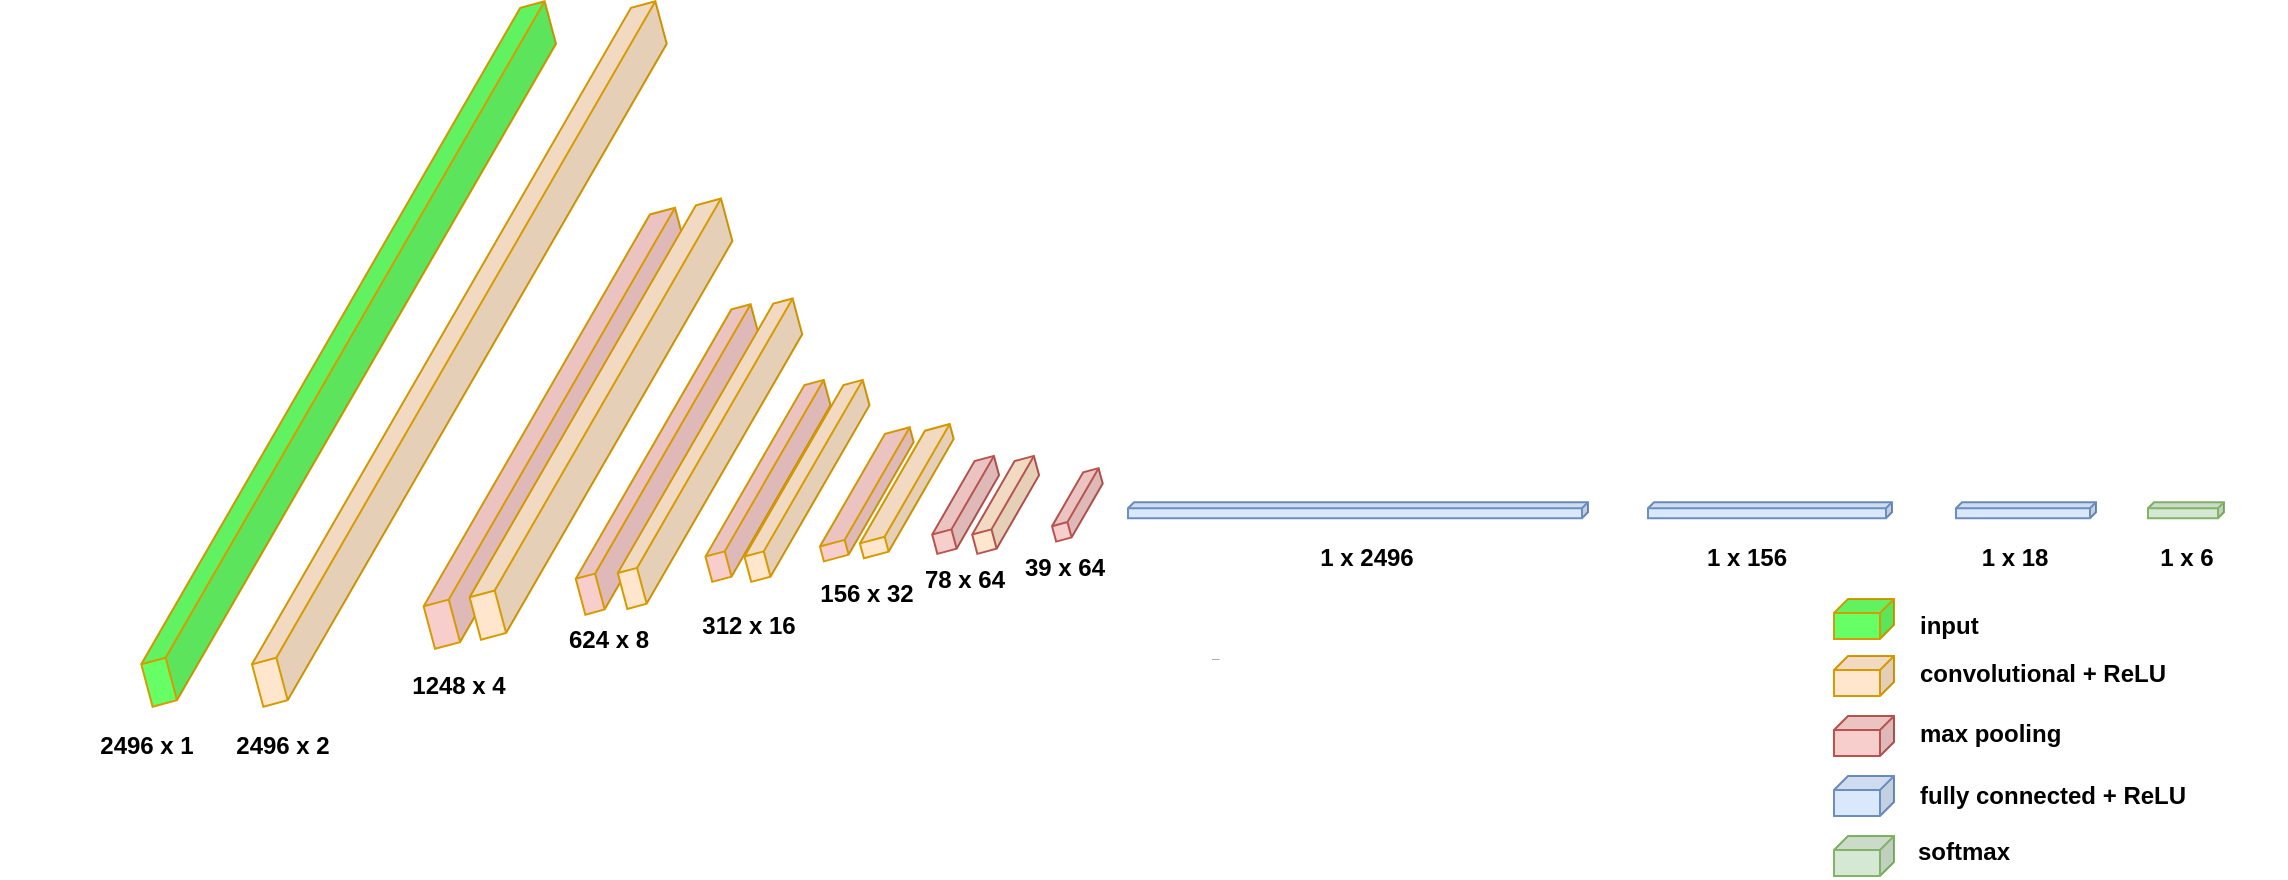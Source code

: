 <mxfile version="15.1.4" type="github">
  <diagram id="QJjx0-fPxzvcmYibJWj1" name="Page-1">
    <mxGraphModel dx="1609" dy="468" grid="1" gridSize="10" guides="1" tooltips="1" connect="1" arrows="1" fold="1" page="1" pageScale="1" pageWidth="827" pageHeight="583" math="0" shadow="0">
      <root>
        <mxCell id="0" />
        <mxCell id="1" parent="0" />
        <mxCell id="4f-DMQIj-ya-iA7LCkDa-1" value="" style="shape=cube;whiteSpace=wrap;html=1;boundedLbl=1;backgroundOutline=1;darkOpacity=0.05;darkOpacity2=0.1;size=160;direction=east;flipH=1;strokeColor=#d79b00;rotation=345;fillColor=#F8CECC;" parent="1" vertex="1">
          <mxGeometry x="-163" y="191.13" width="173" height="182" as="geometry" />
        </mxCell>
        <mxCell id="4f-DMQIj-ya-iA7LCkDa-4" value="" style="shape=cube;whiteSpace=wrap;html=1;boundedLbl=1;backgroundOutline=1;darkOpacity=0.05;darkOpacity2=0.1;size=110;direction=east;flipH=1;strokeColor=#d79b00;rotation=345;fillColor=#F8CECC;" parent="1" vertex="1">
          <mxGeometry x="-80" y="233.44" width="120" height="128.56" as="geometry" />
        </mxCell>
        <mxCell id="4f-DMQIj-ya-iA7LCkDa-7" value="" style="shape=cube;whiteSpace=wrap;html=1;boundedLbl=1;backgroundOutline=1;darkOpacity=0.05;darkOpacity2=0.1;size=70;direction=east;flipH=1;strokeColor=#d79b00;rotation=345;fillColor=#F8CECC;" parent="1" vertex="1">
          <mxGeometry x="-10" y="266.88" width="80" height="83.12" as="geometry" />
        </mxCell>
        <mxCell id="4f-DMQIj-ya-iA7LCkDa-11" value="" style="shape=cube;whiteSpace=wrap;html=1;boundedLbl=1;backgroundOutline=1;darkOpacity=0.05;darkOpacity2=0.1;size=46;direction=east;flipH=1;strokeColor=#d79b00;rotation=345;fillColor=#F8CECC;" parent="1" vertex="1">
          <mxGeometry x="50" y="288.29" width="58.82" height="53.71" as="geometry" />
        </mxCell>
        <mxCell id="4f-DMQIj-ya-iA7LCkDa-15" value="" style="shape=cube;whiteSpace=wrap;html=1;boundedLbl=1;backgroundOutline=1;darkOpacity=0.05;darkOpacity2=0.1;size=22;direction=east;flipH=1;fillColor=#f8cecc;strokeColor=#b85450;rotation=345;" parent="1" vertex="1">
          <mxGeometry x="169.69" y="305.44" width="30" height="30" as="geometry" />
        </mxCell>
        <mxCell id="4f-DMQIj-ya-iA7LCkDa-20" value="" style="shape=cube;whiteSpace=wrap;html=1;boundedLbl=1;backgroundOutline=1;darkOpacity=0.05;darkOpacity2=0.1;size=3;direction=east;flipH=1;fillColor=#dae8fc;strokeColor=#6c8ebf;" parent="1" vertex="1">
          <mxGeometry x="210" y="319.13" width="230" height="8" as="geometry" />
        </mxCell>
        <mxCell id="4f-DMQIj-ya-iA7LCkDa-21" value="" style="shape=cube;whiteSpace=wrap;html=1;boundedLbl=1;backgroundOutline=1;darkOpacity=0.05;darkOpacity2=0.1;size=3;direction=east;flipH=1;fillColor=#dae8fc;strokeColor=#6c8ebf;" parent="1" vertex="1">
          <mxGeometry x="470" y="319.13" width="122" height="8" as="geometry" />
        </mxCell>
        <mxCell id="4f-DMQIj-ya-iA7LCkDa-22" value="" style="shape=cube;whiteSpace=wrap;html=1;boundedLbl=1;backgroundOutline=1;darkOpacity=0.05;darkOpacity2=0.1;size=3;direction=east;flipH=1;fillColor=#dae8fc;strokeColor=#6c8ebf;" parent="1" vertex="1">
          <mxGeometry x="624" y="319.13" width="70" height="8" as="geometry" />
        </mxCell>
        <mxCell id="4f-DMQIj-ya-iA7LCkDa-23" value="" style="shape=cube;whiteSpace=wrap;html=1;boundedLbl=1;backgroundOutline=1;darkOpacity=0.05;darkOpacity2=0.1;size=7;direction=east;flipH=1;fillColor=#ffe6cc;strokeColor=#d79b00;" parent="1" vertex="1">
          <mxGeometry x="563" y="396" width="30" height="20" as="geometry" />
        </mxCell>
        <mxCell id="4f-DMQIj-ya-iA7LCkDa-24" value="" style="shape=cube;whiteSpace=wrap;html=1;boundedLbl=1;backgroundOutline=1;darkOpacity=0.05;darkOpacity2=0.1;size=7;direction=east;flipH=1;fillColor=#f8cecc;strokeColor=#b85450;" parent="1" vertex="1">
          <mxGeometry x="563" y="426" width="30" height="20" as="geometry" />
        </mxCell>
        <mxCell id="4f-DMQIj-ya-iA7LCkDa-26" value="" style="shape=cube;whiteSpace=wrap;html=1;boundedLbl=1;backgroundOutline=1;darkOpacity=0.05;darkOpacity2=0.1;size=7;direction=east;flipH=1;fillColor=#dae8fc;strokeColor=#6c8ebf;" parent="1" vertex="1">
          <mxGeometry x="563" y="456" width="30" height="20" as="geometry" />
        </mxCell>
        <mxCell id="4f-DMQIj-ya-iA7LCkDa-27" value="" style="shape=cube;whiteSpace=wrap;html=1;boundedLbl=1;backgroundOutline=1;darkOpacity=0.05;darkOpacity2=0.1;size=3;direction=east;flipH=1;fillColor=#d5e8d4;strokeColor=#82b366;" parent="1" vertex="1">
          <mxGeometry x="720" y="319.13" width="38" height="8" as="geometry" />
        </mxCell>
        <mxCell id="4f-DMQIj-ya-iA7LCkDa-28" value="" style="shape=cube;whiteSpace=wrap;html=1;boundedLbl=1;backgroundOutline=1;darkOpacity=0.05;darkOpacity2=0.1;size=7;direction=east;flipH=1;fillColor=#d5e8d4;strokeColor=#82b366;" parent="1" vertex="1">
          <mxGeometry x="563" y="486" width="30" height="20" as="geometry" />
        </mxCell>
        <mxCell id="4f-DMQIj-ya-iA7LCkDa-38" value="2496 x 2" style="text;html=1;strokeColor=none;fillColor=none;align=center;verticalAlign=middle;whiteSpace=wrap;rounded=0;fontStyle=1" parent="1" vertex="1">
          <mxGeometry x="-262" y="426" width="99" height="30" as="geometry" />
        </mxCell>
        <mxCell id="4f-DMQIj-ya-iA7LCkDa-50" value="convolutional + ReLU" style="text;html=1;strokeColor=none;fillColor=none;align=left;verticalAlign=middle;whiteSpace=wrap;rounded=0;fontStyle=1" parent="1" vertex="1">
          <mxGeometry x="604" y="393.06" width="138" height="23.88" as="geometry" />
        </mxCell>
        <mxCell id="4f-DMQIj-ya-iA7LCkDa-51" value="max pooling" style="text;html=1;strokeColor=none;fillColor=none;align=left;verticalAlign=middle;whiteSpace=wrap;rounded=0;fontStyle=1" parent="1" vertex="1">
          <mxGeometry x="604" y="423.06" width="138" height="23.88" as="geometry" />
        </mxCell>
        <mxCell id="4f-DMQIj-ya-iA7LCkDa-52" value="fully connected + ReLU" style="text;html=1;strokeColor=none;fillColor=none;align=left;verticalAlign=middle;whiteSpace=wrap;rounded=0;fontStyle=1" parent="1" vertex="1">
          <mxGeometry x="604" y="454.12" width="138" height="23.88" as="geometry" />
        </mxCell>
        <mxCell id="4f-DMQIj-ya-iA7LCkDa-53" value="softmax" style="text;html=1;strokeColor=none;fillColor=none;align=left;verticalAlign=middle;whiteSpace=wrap;rounded=0;fontStyle=1" parent="1" vertex="1">
          <mxGeometry x="603" y="482.12" width="138" height="23.88" as="geometry" />
        </mxCell>
        <mxCell id="0hlM5YRZBhclHTop9J4i-5" value="" style="shape=cube;whiteSpace=wrap;html=1;boundedLbl=1;backgroundOutline=1;darkOpacity=0.05;darkOpacity2=0.1;size=30;direction=east;flipH=1;fillColor=#f8cecc;strokeColor=#b85450;rotation=345;" parent="1" vertex="1">
          <mxGeometry x="108.82" y="300.44" width="40" height="40" as="geometry" />
        </mxCell>
        <mxCell id="0hlM5YRZBhclHTop9J4i-14" value="" style="shape=cube;whiteSpace=wrap;html=1;boundedLbl=1;backgroundOutline=1;darkOpacity=0.05;darkOpacity2=0.1;size=268;direction=east;flipH=1;strokeColor=#d79b00;fillColor=#66FF66;aspect=fixed;rotation=-15;" parent="1" vertex="1">
          <mxGeometry x="-320" y="100" width="280.64" height="290" as="geometry" />
        </mxCell>
        <mxCell id="0hlM5YRZBhclHTop9J4i-15" value="" style="shape=cube;whiteSpace=wrap;html=1;boundedLbl=1;backgroundOutline=1;darkOpacity=0.05;darkOpacity2=0.1;size=268;direction=east;flipH=1;strokeColor=#d79b00;aspect=fixed;fillColor=#FFE6CC;rotation=345;" parent="1" vertex="1">
          <mxGeometry x="-264.64" y="100" width="280.64" height="290" as="geometry" />
        </mxCell>
        <mxCell id="0hlM5YRZBhclHTop9J4i-16" value="" style="shape=cube;whiteSpace=wrap;html=1;boundedLbl=1;backgroundOutline=1;darkOpacity=0.05;darkOpacity2=0.1;size=160;direction=east;flipH=1;fillColor=#ffe6cc;strokeColor=#d79b00;rotation=345;" parent="1" vertex="1">
          <mxGeometry x="-140" y="186.56" width="173" height="182" as="geometry" />
        </mxCell>
        <mxCell id="0hlM5YRZBhclHTop9J4i-19" value="" style="shape=cube;whiteSpace=wrap;html=1;boundedLbl=1;backgroundOutline=1;darkOpacity=0.05;darkOpacity2=0.1;size=110;direction=east;flipH=1;fillColor=#ffe6cc;strokeColor=#d79b00;rotation=345;" parent="1" vertex="1">
          <mxGeometry x="-59" y="230.56" width="120" height="128.56" as="geometry" />
        </mxCell>
        <mxCell id="0hlM5YRZBhclHTop9J4i-21" value="" style="shape=cube;whiteSpace=wrap;html=1;boundedLbl=1;backgroundOutline=1;darkOpacity=0.05;darkOpacity2=0.1;size=70;direction=east;flipH=1;fillColor=#ffe6cc;strokeColor=#d79b00;rotation=345;" parent="1" vertex="1">
          <mxGeometry x="9.5" y="266.88" width="80" height="83.12" as="geometry" />
        </mxCell>
        <mxCell id="0hlM5YRZBhclHTop9J4i-23" value="" style="shape=cube;whiteSpace=wrap;html=1;boundedLbl=1;backgroundOutline=1;darkOpacity=0.05;darkOpacity2=0.1;size=46;direction=east;flipH=1;fillColor=#ffe6cc;strokeColor=#d79b00;rotation=345;" parent="1" vertex="1">
          <mxGeometry x="70" y="286.73" width="58.82" height="53.71" as="geometry" />
        </mxCell>
        <mxCell id="0hlM5YRZBhclHTop9J4i-26" value="" style="shape=cube;whiteSpace=wrap;html=1;boundedLbl=1;backgroundOutline=1;darkOpacity=0.05;darkOpacity2=0.1;size=30;direction=east;flipH=1;strokeColor=#b85450;rotation=345;fillColor=#FFE6CC;" parent="1" vertex="1">
          <mxGeometry x="128.82" y="300.44" width="40" height="40" as="geometry" />
        </mxCell>
        <mxCell id="0hlM5YRZBhclHTop9J4i-28" value="1248 x 4" style="text;html=1;strokeColor=none;fillColor=none;align=center;verticalAlign=middle;whiteSpace=wrap;rounded=0;fontStyle=1" parent="1" vertex="1">
          <mxGeometry x="-173.82" y="396" width="99" height="30" as="geometry" />
        </mxCell>
        <mxCell id="0hlM5YRZBhclHTop9J4i-29" value="624 x 8" style="text;html=1;strokeColor=none;fillColor=none;align=center;verticalAlign=middle;whiteSpace=wrap;rounded=0;fontStyle=1" parent="1" vertex="1">
          <mxGeometry x="-99" y="373.13" width="99" height="30" as="geometry" />
        </mxCell>
        <mxCell id="0hlM5YRZBhclHTop9J4i-30" value="312 x 16" style="text;html=1;strokeColor=none;fillColor=none;align=center;verticalAlign=middle;whiteSpace=wrap;rounded=0;fontStyle=1" parent="1" vertex="1">
          <mxGeometry x="-29" y="366" width="99" height="30" as="geometry" />
        </mxCell>
        <mxCell id="0hlM5YRZBhclHTop9J4i-31" value="156 x 32" style="text;html=1;strokeColor=none;fillColor=none;align=center;verticalAlign=middle;whiteSpace=wrap;rounded=0;fontStyle=1" parent="1" vertex="1">
          <mxGeometry x="29.82" y="350" width="99" height="30" as="geometry" />
        </mxCell>
        <mxCell id="0hlM5YRZBhclHTop9J4i-32" value="78 x 64" style="text;html=1;strokeColor=none;fillColor=none;align=center;verticalAlign=middle;whiteSpace=wrap;rounded=0;fontStyle=1" parent="1" vertex="1">
          <mxGeometry x="79.32" y="343.13" width="99" height="30" as="geometry" />
        </mxCell>
        <mxCell id="0hlM5YRZBhclHTop9J4i-35" value="FFE6CC" style="text;whiteSpace=wrap;html=1;fontSize=1;" parent="1" vertex="1">
          <mxGeometry x="250" y="390" width="30" height="20" as="geometry" />
        </mxCell>
        <mxCell id="0hlM5YRZBhclHTop9J4i-36" value="39 x 64" style="text;html=1;strokeColor=none;fillColor=none;align=center;verticalAlign=middle;whiteSpace=wrap;rounded=0;fontStyle=1" parent="1" vertex="1">
          <mxGeometry x="128.82" y="337.44" width="99" height="30" as="geometry" />
        </mxCell>
        <mxCell id="0hlM5YRZBhclHTop9J4i-39" value="1 x 2496" style="text;html=1;strokeColor=none;fillColor=none;align=center;verticalAlign=middle;whiteSpace=wrap;rounded=0;fontStyle=1" parent="1" vertex="1">
          <mxGeometry x="280" y="335.44" width="99" height="24" as="geometry" />
        </mxCell>
        <mxCell id="0hlM5YRZBhclHTop9J4i-42" value="1 x 156" style="text;html=1;strokeColor=none;fillColor=none;align=center;verticalAlign=middle;whiteSpace=wrap;rounded=0;fontStyle=1" parent="1" vertex="1">
          <mxGeometry x="470" y="335.12" width="99" height="24" as="geometry" />
        </mxCell>
        <mxCell id="0hlM5YRZBhclHTop9J4i-44" value="1 x 18" style="text;html=1;strokeColor=none;fillColor=none;align=center;verticalAlign=middle;whiteSpace=wrap;rounded=0;fontStyle=1" parent="1" vertex="1">
          <mxGeometry x="604" y="335.12" width="99" height="24" as="geometry" />
        </mxCell>
        <mxCell id="0hlM5YRZBhclHTop9J4i-66" value="1 x 6" style="text;html=1;strokeColor=none;fillColor=none;align=center;verticalAlign=middle;whiteSpace=wrap;rounded=0;fontStyle=1" parent="1" vertex="1">
          <mxGeometry x="689.5" y="335.12" width="99" height="24" as="geometry" />
        </mxCell>
        <mxCell id="0hlM5YRZBhclHTop9J4i-67" value="2496 x 1" style="text;html=1;strokeColor=none;fillColor=none;align=center;verticalAlign=middle;whiteSpace=wrap;rounded=0;fontStyle=1" parent="1" vertex="1">
          <mxGeometry x="-330" y="426" width="99" height="30" as="geometry" />
        </mxCell>
        <mxCell id="0hlM5YRZBhclHTop9J4i-68" value="" style="shape=cube;whiteSpace=wrap;html=1;boundedLbl=1;backgroundOutline=1;darkOpacity=0.05;darkOpacity2=0.1;size=7;direction=east;flipH=1;strokeColor=#d79b00;fillColor=#66FF66;" parent="1" vertex="1">
          <mxGeometry x="563" y="367.44" width="30" height="20" as="geometry" />
        </mxCell>
        <mxCell id="0hlM5YRZBhclHTop9J4i-69" value="input" style="text;html=1;strokeColor=none;fillColor=none;align=left;verticalAlign=middle;whiteSpace=wrap;rounded=0;fontStyle=1" parent="1" vertex="1">
          <mxGeometry x="604" y="368.56" width="138" height="23.88" as="geometry" />
        </mxCell>
      </root>
    </mxGraphModel>
  </diagram>
</mxfile>
